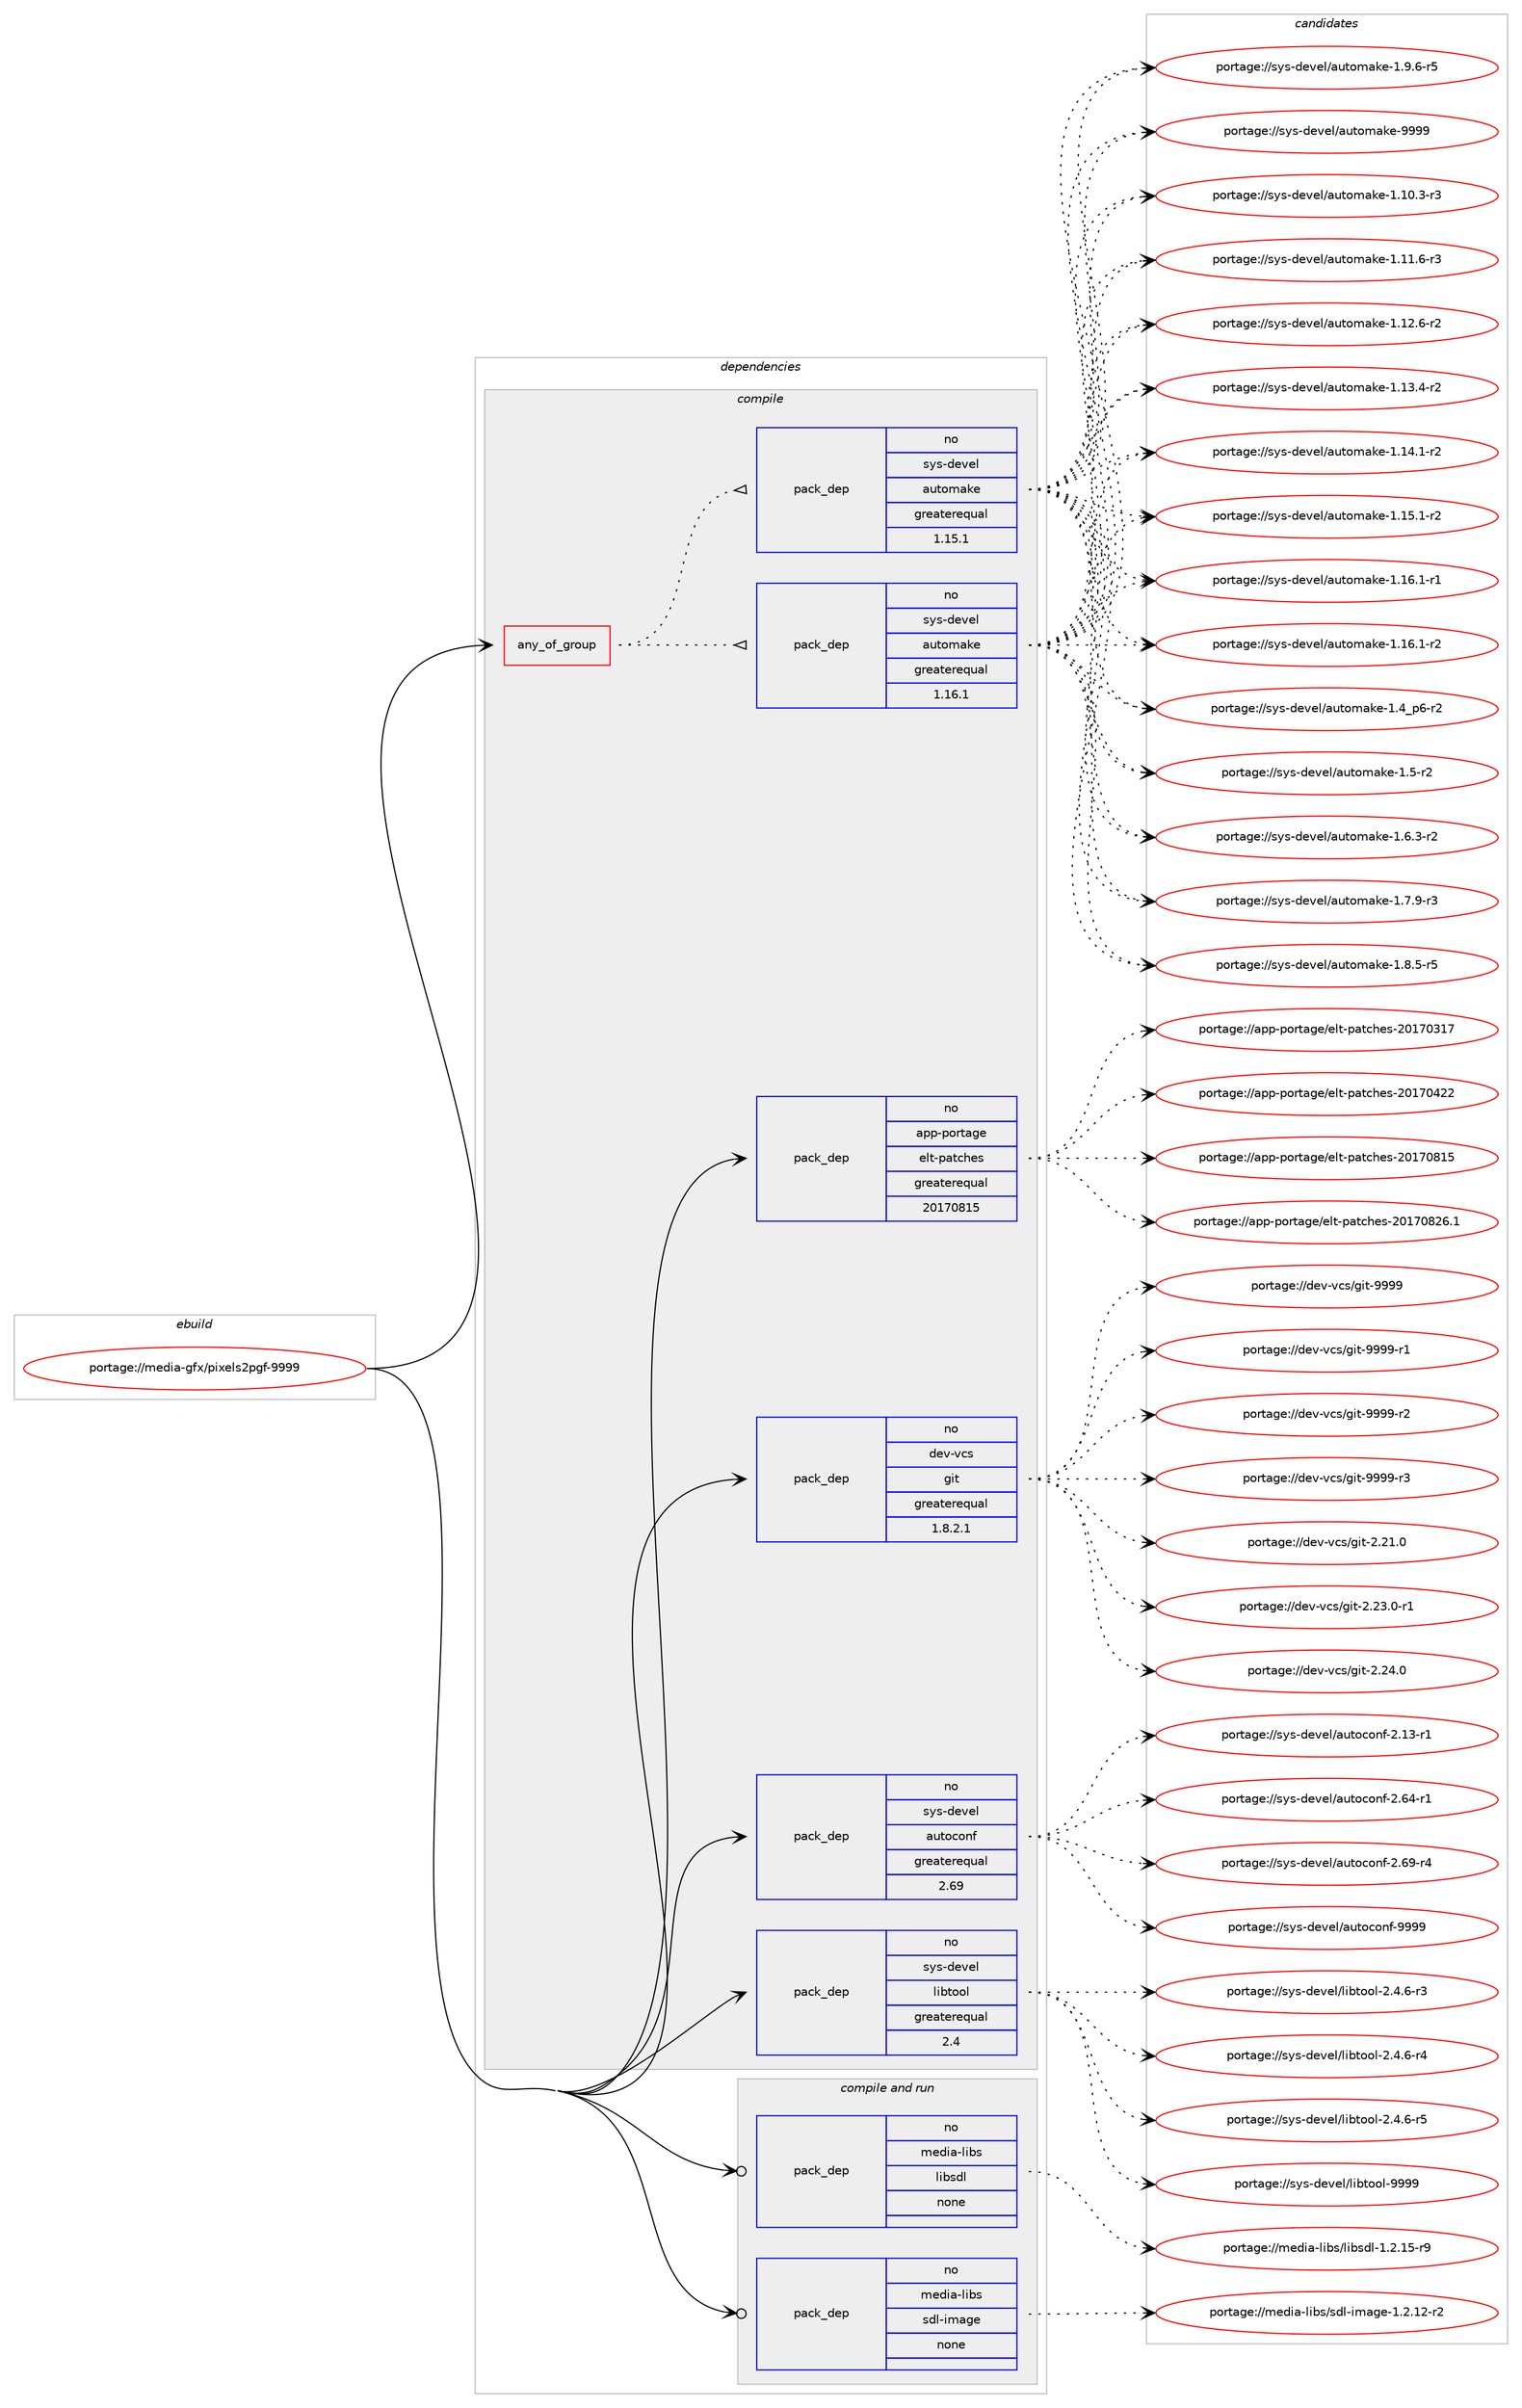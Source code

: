 digraph prolog {

# *************
# Graph options
# *************

newrank=true;
concentrate=true;
compound=true;
graph [rankdir=LR,fontname=Helvetica,fontsize=10,ranksep=1.5];#, ranksep=2.5, nodesep=0.2];
edge  [arrowhead=vee];
node  [fontname=Helvetica,fontsize=10];

# **********
# The ebuild
# **********

subgraph cluster_leftcol {
color=gray;
rank=same;
label=<<i>ebuild</i>>;
id [label="portage://media-gfx/pixels2pgf-9999", color=red, width=4, href="../media-gfx/pixels2pgf-9999.svg"];
}

# ****************
# The dependencies
# ****************

subgraph cluster_midcol {
color=gray;
label=<<i>dependencies</i>>;
subgraph cluster_compile {
fillcolor="#eeeeee";
style=filled;
label=<<i>compile</i>>;
subgraph any4969 {
dependency315898 [label=<<TABLE BORDER="0" CELLBORDER="1" CELLSPACING="0" CELLPADDING="4"><TR><TD CELLPADDING="10">any_of_group</TD></TR></TABLE>>, shape=none, color=red];subgraph pack231911 {
dependency315899 [label=<<TABLE BORDER="0" CELLBORDER="1" CELLSPACING="0" CELLPADDING="4" WIDTH="220"><TR><TD ROWSPAN="6" CELLPADDING="30">pack_dep</TD></TR><TR><TD WIDTH="110">no</TD></TR><TR><TD>sys-devel</TD></TR><TR><TD>automake</TD></TR><TR><TD>greaterequal</TD></TR><TR><TD>1.16.1</TD></TR></TABLE>>, shape=none, color=blue];
}
dependency315898:e -> dependency315899:w [weight=20,style="dotted",arrowhead="oinv"];
subgraph pack231912 {
dependency315900 [label=<<TABLE BORDER="0" CELLBORDER="1" CELLSPACING="0" CELLPADDING="4" WIDTH="220"><TR><TD ROWSPAN="6" CELLPADDING="30">pack_dep</TD></TR><TR><TD WIDTH="110">no</TD></TR><TR><TD>sys-devel</TD></TR><TR><TD>automake</TD></TR><TR><TD>greaterequal</TD></TR><TR><TD>1.15.1</TD></TR></TABLE>>, shape=none, color=blue];
}
dependency315898:e -> dependency315900:w [weight=20,style="dotted",arrowhead="oinv"];
}
id:e -> dependency315898:w [weight=20,style="solid",arrowhead="vee"];
subgraph pack231913 {
dependency315901 [label=<<TABLE BORDER="0" CELLBORDER="1" CELLSPACING="0" CELLPADDING="4" WIDTH="220"><TR><TD ROWSPAN="6" CELLPADDING="30">pack_dep</TD></TR><TR><TD WIDTH="110">no</TD></TR><TR><TD>app-portage</TD></TR><TR><TD>elt-patches</TD></TR><TR><TD>greaterequal</TD></TR><TR><TD>20170815</TD></TR></TABLE>>, shape=none, color=blue];
}
id:e -> dependency315901:w [weight=20,style="solid",arrowhead="vee"];
subgraph pack231914 {
dependency315902 [label=<<TABLE BORDER="0" CELLBORDER="1" CELLSPACING="0" CELLPADDING="4" WIDTH="220"><TR><TD ROWSPAN="6" CELLPADDING="30">pack_dep</TD></TR><TR><TD WIDTH="110">no</TD></TR><TR><TD>dev-vcs</TD></TR><TR><TD>git</TD></TR><TR><TD>greaterequal</TD></TR><TR><TD>1.8.2.1</TD></TR></TABLE>>, shape=none, color=blue];
}
id:e -> dependency315902:w [weight=20,style="solid",arrowhead="vee"];
subgraph pack231915 {
dependency315903 [label=<<TABLE BORDER="0" CELLBORDER="1" CELLSPACING="0" CELLPADDING="4" WIDTH="220"><TR><TD ROWSPAN="6" CELLPADDING="30">pack_dep</TD></TR><TR><TD WIDTH="110">no</TD></TR><TR><TD>sys-devel</TD></TR><TR><TD>autoconf</TD></TR><TR><TD>greaterequal</TD></TR><TR><TD>2.69</TD></TR></TABLE>>, shape=none, color=blue];
}
id:e -> dependency315903:w [weight=20,style="solid",arrowhead="vee"];
subgraph pack231916 {
dependency315904 [label=<<TABLE BORDER="0" CELLBORDER="1" CELLSPACING="0" CELLPADDING="4" WIDTH="220"><TR><TD ROWSPAN="6" CELLPADDING="30">pack_dep</TD></TR><TR><TD WIDTH="110">no</TD></TR><TR><TD>sys-devel</TD></TR><TR><TD>libtool</TD></TR><TR><TD>greaterequal</TD></TR><TR><TD>2.4</TD></TR></TABLE>>, shape=none, color=blue];
}
id:e -> dependency315904:w [weight=20,style="solid",arrowhead="vee"];
}
subgraph cluster_compileandrun {
fillcolor="#eeeeee";
style=filled;
label=<<i>compile and run</i>>;
subgraph pack231917 {
dependency315905 [label=<<TABLE BORDER="0" CELLBORDER="1" CELLSPACING="0" CELLPADDING="4" WIDTH="220"><TR><TD ROWSPAN="6" CELLPADDING="30">pack_dep</TD></TR><TR><TD WIDTH="110">no</TD></TR><TR><TD>media-libs</TD></TR><TR><TD>libsdl</TD></TR><TR><TD>none</TD></TR><TR><TD></TD></TR></TABLE>>, shape=none, color=blue];
}
id:e -> dependency315905:w [weight=20,style="solid",arrowhead="odotvee"];
subgraph pack231918 {
dependency315906 [label=<<TABLE BORDER="0" CELLBORDER="1" CELLSPACING="0" CELLPADDING="4" WIDTH="220"><TR><TD ROWSPAN="6" CELLPADDING="30">pack_dep</TD></TR><TR><TD WIDTH="110">no</TD></TR><TR><TD>media-libs</TD></TR><TR><TD>sdl-image</TD></TR><TR><TD>none</TD></TR><TR><TD></TD></TR></TABLE>>, shape=none, color=blue];
}
id:e -> dependency315906:w [weight=20,style="solid",arrowhead="odotvee"];
}
subgraph cluster_run {
fillcolor="#eeeeee";
style=filled;
label=<<i>run</i>>;
}
}

# **************
# The candidates
# **************

subgraph cluster_choices {
rank=same;
color=gray;
label=<<i>candidates</i>>;

subgraph choice231911 {
color=black;
nodesep=1;
choiceportage11512111545100101118101108479711711611110997107101454946494846514511451 [label="portage://sys-devel/automake-1.10.3-r3", color=red, width=4,href="../sys-devel/automake-1.10.3-r3.svg"];
choiceportage11512111545100101118101108479711711611110997107101454946494946544511451 [label="portage://sys-devel/automake-1.11.6-r3", color=red, width=4,href="../sys-devel/automake-1.11.6-r3.svg"];
choiceportage11512111545100101118101108479711711611110997107101454946495046544511450 [label="portage://sys-devel/automake-1.12.6-r2", color=red, width=4,href="../sys-devel/automake-1.12.6-r2.svg"];
choiceportage11512111545100101118101108479711711611110997107101454946495146524511450 [label="portage://sys-devel/automake-1.13.4-r2", color=red, width=4,href="../sys-devel/automake-1.13.4-r2.svg"];
choiceportage11512111545100101118101108479711711611110997107101454946495246494511450 [label="portage://sys-devel/automake-1.14.1-r2", color=red, width=4,href="../sys-devel/automake-1.14.1-r2.svg"];
choiceportage11512111545100101118101108479711711611110997107101454946495346494511450 [label="portage://sys-devel/automake-1.15.1-r2", color=red, width=4,href="../sys-devel/automake-1.15.1-r2.svg"];
choiceportage11512111545100101118101108479711711611110997107101454946495446494511449 [label="portage://sys-devel/automake-1.16.1-r1", color=red, width=4,href="../sys-devel/automake-1.16.1-r1.svg"];
choiceportage11512111545100101118101108479711711611110997107101454946495446494511450 [label="portage://sys-devel/automake-1.16.1-r2", color=red, width=4,href="../sys-devel/automake-1.16.1-r2.svg"];
choiceportage115121115451001011181011084797117116111109971071014549465295112544511450 [label="portage://sys-devel/automake-1.4_p6-r2", color=red, width=4,href="../sys-devel/automake-1.4_p6-r2.svg"];
choiceportage11512111545100101118101108479711711611110997107101454946534511450 [label="portage://sys-devel/automake-1.5-r2", color=red, width=4,href="../sys-devel/automake-1.5-r2.svg"];
choiceportage115121115451001011181011084797117116111109971071014549465446514511450 [label="portage://sys-devel/automake-1.6.3-r2", color=red, width=4,href="../sys-devel/automake-1.6.3-r2.svg"];
choiceportage115121115451001011181011084797117116111109971071014549465546574511451 [label="portage://sys-devel/automake-1.7.9-r3", color=red, width=4,href="../sys-devel/automake-1.7.9-r3.svg"];
choiceportage115121115451001011181011084797117116111109971071014549465646534511453 [label="portage://sys-devel/automake-1.8.5-r5", color=red, width=4,href="../sys-devel/automake-1.8.5-r5.svg"];
choiceportage115121115451001011181011084797117116111109971071014549465746544511453 [label="portage://sys-devel/automake-1.9.6-r5", color=red, width=4,href="../sys-devel/automake-1.9.6-r5.svg"];
choiceportage115121115451001011181011084797117116111109971071014557575757 [label="portage://sys-devel/automake-9999", color=red, width=4,href="../sys-devel/automake-9999.svg"];
dependency315899:e -> choiceportage11512111545100101118101108479711711611110997107101454946494846514511451:w [style=dotted,weight="100"];
dependency315899:e -> choiceportage11512111545100101118101108479711711611110997107101454946494946544511451:w [style=dotted,weight="100"];
dependency315899:e -> choiceportage11512111545100101118101108479711711611110997107101454946495046544511450:w [style=dotted,weight="100"];
dependency315899:e -> choiceportage11512111545100101118101108479711711611110997107101454946495146524511450:w [style=dotted,weight="100"];
dependency315899:e -> choiceportage11512111545100101118101108479711711611110997107101454946495246494511450:w [style=dotted,weight="100"];
dependency315899:e -> choiceportage11512111545100101118101108479711711611110997107101454946495346494511450:w [style=dotted,weight="100"];
dependency315899:e -> choiceportage11512111545100101118101108479711711611110997107101454946495446494511449:w [style=dotted,weight="100"];
dependency315899:e -> choiceportage11512111545100101118101108479711711611110997107101454946495446494511450:w [style=dotted,weight="100"];
dependency315899:e -> choiceportage115121115451001011181011084797117116111109971071014549465295112544511450:w [style=dotted,weight="100"];
dependency315899:e -> choiceportage11512111545100101118101108479711711611110997107101454946534511450:w [style=dotted,weight="100"];
dependency315899:e -> choiceportage115121115451001011181011084797117116111109971071014549465446514511450:w [style=dotted,weight="100"];
dependency315899:e -> choiceportage115121115451001011181011084797117116111109971071014549465546574511451:w [style=dotted,weight="100"];
dependency315899:e -> choiceportage115121115451001011181011084797117116111109971071014549465646534511453:w [style=dotted,weight="100"];
dependency315899:e -> choiceportage115121115451001011181011084797117116111109971071014549465746544511453:w [style=dotted,weight="100"];
dependency315899:e -> choiceportage115121115451001011181011084797117116111109971071014557575757:w [style=dotted,weight="100"];
}
subgraph choice231912 {
color=black;
nodesep=1;
choiceportage11512111545100101118101108479711711611110997107101454946494846514511451 [label="portage://sys-devel/automake-1.10.3-r3", color=red, width=4,href="../sys-devel/automake-1.10.3-r3.svg"];
choiceportage11512111545100101118101108479711711611110997107101454946494946544511451 [label="portage://sys-devel/automake-1.11.6-r3", color=red, width=4,href="../sys-devel/automake-1.11.6-r3.svg"];
choiceportage11512111545100101118101108479711711611110997107101454946495046544511450 [label="portage://sys-devel/automake-1.12.6-r2", color=red, width=4,href="../sys-devel/automake-1.12.6-r2.svg"];
choiceportage11512111545100101118101108479711711611110997107101454946495146524511450 [label="portage://sys-devel/automake-1.13.4-r2", color=red, width=4,href="../sys-devel/automake-1.13.4-r2.svg"];
choiceportage11512111545100101118101108479711711611110997107101454946495246494511450 [label="portage://sys-devel/automake-1.14.1-r2", color=red, width=4,href="../sys-devel/automake-1.14.1-r2.svg"];
choiceportage11512111545100101118101108479711711611110997107101454946495346494511450 [label="portage://sys-devel/automake-1.15.1-r2", color=red, width=4,href="../sys-devel/automake-1.15.1-r2.svg"];
choiceportage11512111545100101118101108479711711611110997107101454946495446494511449 [label="portage://sys-devel/automake-1.16.1-r1", color=red, width=4,href="../sys-devel/automake-1.16.1-r1.svg"];
choiceportage11512111545100101118101108479711711611110997107101454946495446494511450 [label="portage://sys-devel/automake-1.16.1-r2", color=red, width=4,href="../sys-devel/automake-1.16.1-r2.svg"];
choiceportage115121115451001011181011084797117116111109971071014549465295112544511450 [label="portage://sys-devel/automake-1.4_p6-r2", color=red, width=4,href="../sys-devel/automake-1.4_p6-r2.svg"];
choiceportage11512111545100101118101108479711711611110997107101454946534511450 [label="portage://sys-devel/automake-1.5-r2", color=red, width=4,href="../sys-devel/automake-1.5-r2.svg"];
choiceportage115121115451001011181011084797117116111109971071014549465446514511450 [label="portage://sys-devel/automake-1.6.3-r2", color=red, width=4,href="../sys-devel/automake-1.6.3-r2.svg"];
choiceportage115121115451001011181011084797117116111109971071014549465546574511451 [label="portage://sys-devel/automake-1.7.9-r3", color=red, width=4,href="../sys-devel/automake-1.7.9-r3.svg"];
choiceportage115121115451001011181011084797117116111109971071014549465646534511453 [label="portage://sys-devel/automake-1.8.5-r5", color=red, width=4,href="../sys-devel/automake-1.8.5-r5.svg"];
choiceportage115121115451001011181011084797117116111109971071014549465746544511453 [label="portage://sys-devel/automake-1.9.6-r5", color=red, width=4,href="../sys-devel/automake-1.9.6-r5.svg"];
choiceportage115121115451001011181011084797117116111109971071014557575757 [label="portage://sys-devel/automake-9999", color=red, width=4,href="../sys-devel/automake-9999.svg"];
dependency315900:e -> choiceportage11512111545100101118101108479711711611110997107101454946494846514511451:w [style=dotted,weight="100"];
dependency315900:e -> choiceportage11512111545100101118101108479711711611110997107101454946494946544511451:w [style=dotted,weight="100"];
dependency315900:e -> choiceportage11512111545100101118101108479711711611110997107101454946495046544511450:w [style=dotted,weight="100"];
dependency315900:e -> choiceportage11512111545100101118101108479711711611110997107101454946495146524511450:w [style=dotted,weight="100"];
dependency315900:e -> choiceportage11512111545100101118101108479711711611110997107101454946495246494511450:w [style=dotted,weight="100"];
dependency315900:e -> choiceportage11512111545100101118101108479711711611110997107101454946495346494511450:w [style=dotted,weight="100"];
dependency315900:e -> choiceportage11512111545100101118101108479711711611110997107101454946495446494511449:w [style=dotted,weight="100"];
dependency315900:e -> choiceportage11512111545100101118101108479711711611110997107101454946495446494511450:w [style=dotted,weight="100"];
dependency315900:e -> choiceportage115121115451001011181011084797117116111109971071014549465295112544511450:w [style=dotted,weight="100"];
dependency315900:e -> choiceportage11512111545100101118101108479711711611110997107101454946534511450:w [style=dotted,weight="100"];
dependency315900:e -> choiceportage115121115451001011181011084797117116111109971071014549465446514511450:w [style=dotted,weight="100"];
dependency315900:e -> choiceportage115121115451001011181011084797117116111109971071014549465546574511451:w [style=dotted,weight="100"];
dependency315900:e -> choiceportage115121115451001011181011084797117116111109971071014549465646534511453:w [style=dotted,weight="100"];
dependency315900:e -> choiceportage115121115451001011181011084797117116111109971071014549465746544511453:w [style=dotted,weight="100"];
dependency315900:e -> choiceportage115121115451001011181011084797117116111109971071014557575757:w [style=dotted,weight="100"];
}
subgraph choice231913 {
color=black;
nodesep=1;
choiceportage97112112451121111141169710310147101108116451129711699104101115455048495548514955 [label="portage://app-portage/elt-patches-20170317", color=red, width=4,href="../app-portage/elt-patches-20170317.svg"];
choiceportage97112112451121111141169710310147101108116451129711699104101115455048495548525050 [label="portage://app-portage/elt-patches-20170422", color=red, width=4,href="../app-portage/elt-patches-20170422.svg"];
choiceportage97112112451121111141169710310147101108116451129711699104101115455048495548564953 [label="portage://app-portage/elt-patches-20170815", color=red, width=4,href="../app-portage/elt-patches-20170815.svg"];
choiceportage971121124511211111411697103101471011081164511297116991041011154550484955485650544649 [label="portage://app-portage/elt-patches-20170826.1", color=red, width=4,href="../app-portage/elt-patches-20170826.1.svg"];
dependency315901:e -> choiceportage97112112451121111141169710310147101108116451129711699104101115455048495548514955:w [style=dotted,weight="100"];
dependency315901:e -> choiceportage97112112451121111141169710310147101108116451129711699104101115455048495548525050:w [style=dotted,weight="100"];
dependency315901:e -> choiceportage97112112451121111141169710310147101108116451129711699104101115455048495548564953:w [style=dotted,weight="100"];
dependency315901:e -> choiceportage971121124511211111411697103101471011081164511297116991041011154550484955485650544649:w [style=dotted,weight="100"];
}
subgraph choice231914 {
color=black;
nodesep=1;
choiceportage10010111845118991154710310511645504650494648 [label="portage://dev-vcs/git-2.21.0", color=red, width=4,href="../dev-vcs/git-2.21.0.svg"];
choiceportage100101118451189911547103105116455046505146484511449 [label="portage://dev-vcs/git-2.23.0-r1", color=red, width=4,href="../dev-vcs/git-2.23.0-r1.svg"];
choiceportage10010111845118991154710310511645504650524648 [label="portage://dev-vcs/git-2.24.0", color=red, width=4,href="../dev-vcs/git-2.24.0.svg"];
choiceportage1001011184511899115471031051164557575757 [label="portage://dev-vcs/git-9999", color=red, width=4,href="../dev-vcs/git-9999.svg"];
choiceportage10010111845118991154710310511645575757574511449 [label="portage://dev-vcs/git-9999-r1", color=red, width=4,href="../dev-vcs/git-9999-r1.svg"];
choiceportage10010111845118991154710310511645575757574511450 [label="portage://dev-vcs/git-9999-r2", color=red, width=4,href="../dev-vcs/git-9999-r2.svg"];
choiceportage10010111845118991154710310511645575757574511451 [label="portage://dev-vcs/git-9999-r3", color=red, width=4,href="../dev-vcs/git-9999-r3.svg"];
dependency315902:e -> choiceportage10010111845118991154710310511645504650494648:w [style=dotted,weight="100"];
dependency315902:e -> choiceportage100101118451189911547103105116455046505146484511449:w [style=dotted,weight="100"];
dependency315902:e -> choiceportage10010111845118991154710310511645504650524648:w [style=dotted,weight="100"];
dependency315902:e -> choiceportage1001011184511899115471031051164557575757:w [style=dotted,weight="100"];
dependency315902:e -> choiceportage10010111845118991154710310511645575757574511449:w [style=dotted,weight="100"];
dependency315902:e -> choiceportage10010111845118991154710310511645575757574511450:w [style=dotted,weight="100"];
dependency315902:e -> choiceportage10010111845118991154710310511645575757574511451:w [style=dotted,weight="100"];
}
subgraph choice231915 {
color=black;
nodesep=1;
choiceportage1151211154510010111810110847971171161119911111010245504649514511449 [label="portage://sys-devel/autoconf-2.13-r1", color=red, width=4,href="../sys-devel/autoconf-2.13-r1.svg"];
choiceportage1151211154510010111810110847971171161119911111010245504654524511449 [label="portage://sys-devel/autoconf-2.64-r1", color=red, width=4,href="../sys-devel/autoconf-2.64-r1.svg"];
choiceportage1151211154510010111810110847971171161119911111010245504654574511452 [label="portage://sys-devel/autoconf-2.69-r4", color=red, width=4,href="../sys-devel/autoconf-2.69-r4.svg"];
choiceportage115121115451001011181011084797117116111991111101024557575757 [label="portage://sys-devel/autoconf-9999", color=red, width=4,href="../sys-devel/autoconf-9999.svg"];
dependency315903:e -> choiceportage1151211154510010111810110847971171161119911111010245504649514511449:w [style=dotted,weight="100"];
dependency315903:e -> choiceportage1151211154510010111810110847971171161119911111010245504654524511449:w [style=dotted,weight="100"];
dependency315903:e -> choiceportage1151211154510010111810110847971171161119911111010245504654574511452:w [style=dotted,weight="100"];
dependency315903:e -> choiceportage115121115451001011181011084797117116111991111101024557575757:w [style=dotted,weight="100"];
}
subgraph choice231916 {
color=black;
nodesep=1;
choiceportage1151211154510010111810110847108105981161111111084550465246544511451 [label="portage://sys-devel/libtool-2.4.6-r3", color=red, width=4,href="../sys-devel/libtool-2.4.6-r3.svg"];
choiceportage1151211154510010111810110847108105981161111111084550465246544511452 [label="portage://sys-devel/libtool-2.4.6-r4", color=red, width=4,href="../sys-devel/libtool-2.4.6-r4.svg"];
choiceportage1151211154510010111810110847108105981161111111084550465246544511453 [label="portage://sys-devel/libtool-2.4.6-r5", color=red, width=4,href="../sys-devel/libtool-2.4.6-r5.svg"];
choiceportage1151211154510010111810110847108105981161111111084557575757 [label="portage://sys-devel/libtool-9999", color=red, width=4,href="../sys-devel/libtool-9999.svg"];
dependency315904:e -> choiceportage1151211154510010111810110847108105981161111111084550465246544511451:w [style=dotted,weight="100"];
dependency315904:e -> choiceportage1151211154510010111810110847108105981161111111084550465246544511452:w [style=dotted,weight="100"];
dependency315904:e -> choiceportage1151211154510010111810110847108105981161111111084550465246544511453:w [style=dotted,weight="100"];
dependency315904:e -> choiceportage1151211154510010111810110847108105981161111111084557575757:w [style=dotted,weight="100"];
}
subgraph choice231917 {
color=black;
nodesep=1;
choiceportage1091011001059745108105981154710810598115100108454946504649534511457 [label="portage://media-libs/libsdl-1.2.15-r9", color=red, width=4,href="../media-libs/libsdl-1.2.15-r9.svg"];
dependency315905:e -> choiceportage1091011001059745108105981154710810598115100108454946504649534511457:w [style=dotted,weight="100"];
}
subgraph choice231918 {
color=black;
nodesep=1;
choiceportage109101100105974510810598115471151001084510510997103101454946504649504511450 [label="portage://media-libs/sdl-image-1.2.12-r2", color=red, width=4,href="../media-libs/sdl-image-1.2.12-r2.svg"];
dependency315906:e -> choiceportage109101100105974510810598115471151001084510510997103101454946504649504511450:w [style=dotted,weight="100"];
}
}

}
